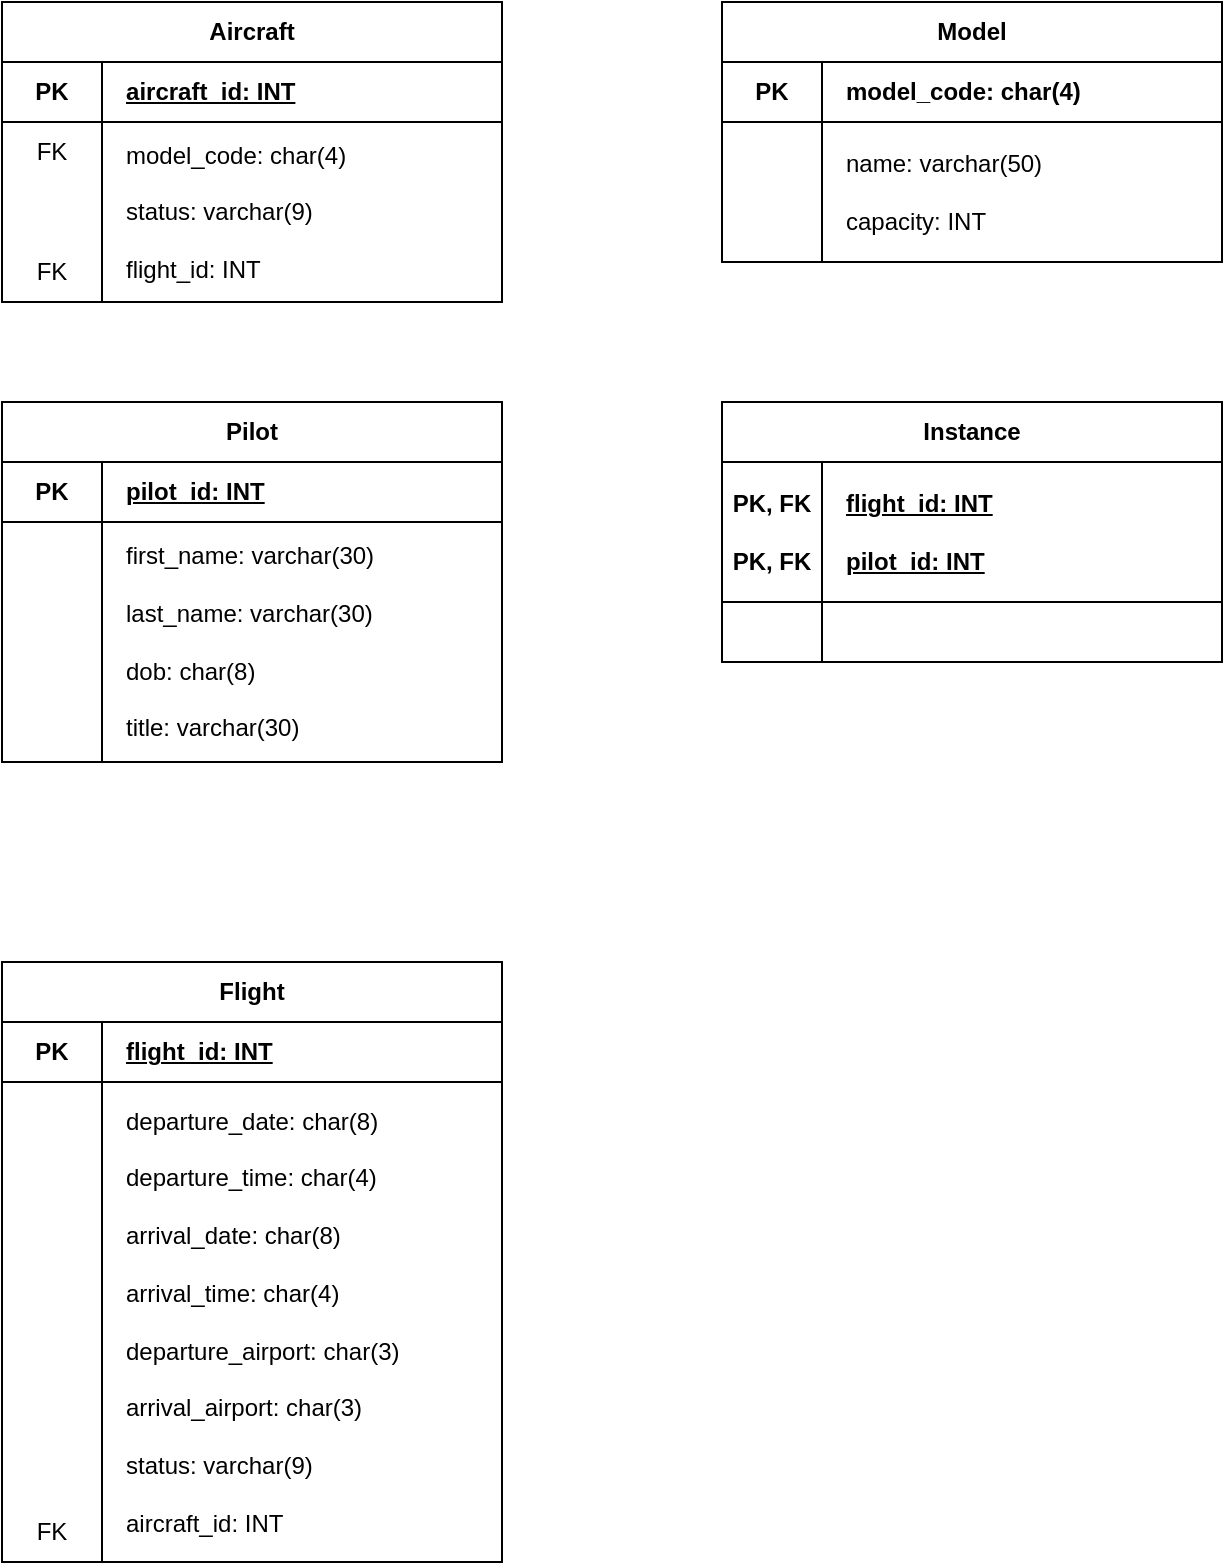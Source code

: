 <mxfile version="22.1.8" type="github">
  <diagram id="R2lEEEUBdFMjLlhIrx00" name="Page-1">
    <mxGraphModel dx="1154" dy="509" grid="1" gridSize="10" guides="1" tooltips="1" connect="1" arrows="1" fold="1" page="1" pageScale="1" pageWidth="850" pageHeight="1100" math="0" shadow="0" extFonts="Permanent Marker^https://fonts.googleapis.com/css?family=Permanent+Marker">
      <root>
        <mxCell id="0" />
        <mxCell id="1" parent="0" />
        <mxCell id="ir4UWvBM02QtJO0HviSu-25" value="&lt;b style=&quot;&quot;&gt;&lt;i&gt;&amp;nbsp; &amp;nbsp;&lt;/i&gt;&lt;u&gt;aircraft_id: INT&lt;/u&gt;&lt;/b&gt;" style="rounded=0;whiteSpace=wrap;html=1;fillColor=none;align=left;" vertex="1" parent="1">
          <mxGeometry x="160" y="70" width="200" height="30" as="geometry" />
        </mxCell>
        <mxCell id="ir4UWvBM02QtJO0HviSu-26" value="&lt;b&gt;PK&lt;/b&gt;" style="rounded=0;whiteSpace=wrap;html=1;fillColor=none;" vertex="1" parent="1">
          <mxGeometry x="110" y="70" width="50" height="30" as="geometry" />
        </mxCell>
        <mxCell id="ir4UWvBM02QtJO0HviSu-27" value="" style="rounded=0;whiteSpace=wrap;html=1;fillColor=none;" vertex="1" parent="1">
          <mxGeometry x="110" y="100" width="50" height="90" as="geometry" />
        </mxCell>
        <mxCell id="ir4UWvBM02QtJO0HviSu-28" value="&amp;nbsp; &amp;nbsp;model_code: char(4)&lt;br&gt;&lt;br&gt;&amp;nbsp; &amp;nbsp;status: varchar(9)&lt;br&gt;&lt;br&gt;&amp;nbsp; &amp;nbsp;flight_id: INT" style="rounded=0;whiteSpace=wrap;html=1;fillColor=none;align=left;" vertex="1" parent="1">
          <mxGeometry x="160" y="100" width="200" height="90" as="geometry" />
        </mxCell>
        <mxCell id="ir4UWvBM02QtJO0HviSu-29" value="&lt;b&gt;Aircraft&lt;/b&gt;" style="rounded=0;whiteSpace=wrap;html=1;fillColor=none;" vertex="1" parent="1">
          <mxGeometry x="110" y="40" width="250" height="30" as="geometry" />
        </mxCell>
        <mxCell id="ir4UWvBM02QtJO0HviSu-42" value="&lt;b style=&quot;&quot;&gt;&lt;i&gt;&amp;nbsp; &amp;nbsp;&lt;/i&gt;&lt;u&gt;flight_id: INT&lt;/u&gt;&lt;/b&gt;" style="rounded=0;whiteSpace=wrap;html=1;fillColor=none;align=left;" vertex="1" parent="1">
          <mxGeometry x="160" y="550" width="200" height="30" as="geometry" />
        </mxCell>
        <mxCell id="ir4UWvBM02QtJO0HviSu-43" value="&lt;b&gt;PK&lt;/b&gt;" style="rounded=0;whiteSpace=wrap;html=1;fillColor=none;" vertex="1" parent="1">
          <mxGeometry x="110" y="550" width="50" height="30" as="geometry" />
        </mxCell>
        <mxCell id="ir4UWvBM02QtJO0HviSu-44" value="" style="rounded=0;whiteSpace=wrap;html=1;fillColor=none;" vertex="1" parent="1">
          <mxGeometry x="110" y="580" width="50" height="240" as="geometry" />
        </mxCell>
        <mxCell id="ir4UWvBM02QtJO0HviSu-45" value="&amp;nbsp; &amp;nbsp;departure_date: char(8)&lt;br&gt;&lt;br&gt;&amp;nbsp; &amp;nbsp;departure_time: char(4)&lt;br&gt;&lt;br&gt;&amp;nbsp; &amp;nbsp;arrival_date: char(8)&lt;br&gt;&lt;br&gt;&amp;nbsp; &amp;nbsp;arrival_time: char(4)&lt;br&gt;&lt;br&gt;&amp;nbsp; &amp;nbsp;departure_airport: char(3)&lt;br&gt;&lt;br&gt;&amp;nbsp; &amp;nbsp;arrival_airport: char(3)&lt;br&gt;&lt;br&gt;&amp;nbsp; &amp;nbsp;status: varchar(9)&lt;br&gt;&lt;br&gt;&amp;nbsp; &amp;nbsp;aircraft_id: INT" style="rounded=0;whiteSpace=wrap;html=1;fillColor=none;align=left;" vertex="1" parent="1">
          <mxGeometry x="160" y="580" width="200" height="240" as="geometry" />
        </mxCell>
        <mxCell id="ir4UWvBM02QtJO0HviSu-46" value="&lt;b&gt;Flight&lt;/b&gt;" style="rounded=0;whiteSpace=wrap;html=1;fillColor=none;" vertex="1" parent="1">
          <mxGeometry x="110" y="520" width="250" height="30" as="geometry" />
        </mxCell>
        <mxCell id="ir4UWvBM02QtJO0HviSu-47" value="&lt;b style=&quot;&quot;&gt;&lt;i&gt;&amp;nbsp; &amp;nbsp;&lt;/i&gt;&lt;u&gt;pilot_id: INT&lt;/u&gt;&lt;/b&gt;" style="rounded=0;whiteSpace=wrap;html=1;fillColor=none;align=left;" vertex="1" parent="1">
          <mxGeometry x="160" y="270" width="200" height="30" as="geometry" />
        </mxCell>
        <mxCell id="ir4UWvBM02QtJO0HviSu-48" value="&lt;b&gt;PK&lt;/b&gt;" style="rounded=0;whiteSpace=wrap;html=1;fillColor=none;" vertex="1" parent="1">
          <mxGeometry x="110" y="270" width="50" height="30" as="geometry" />
        </mxCell>
        <mxCell id="ir4UWvBM02QtJO0HviSu-49" value="" style="rounded=0;whiteSpace=wrap;html=1;fillColor=none;" vertex="1" parent="1">
          <mxGeometry x="110" y="300" width="50" height="120" as="geometry" />
        </mxCell>
        <mxCell id="ir4UWvBM02QtJO0HviSu-50" value="&amp;nbsp; &amp;nbsp;first_name: varchar(30)&lt;br&gt;&lt;br&gt;&amp;nbsp; &amp;nbsp;last_name: varchar(30)&lt;br&gt;&lt;br&gt;&amp;nbsp; &amp;nbsp;dob: char(8)&lt;br&gt;&lt;br&gt;&amp;nbsp; &amp;nbsp;title: varchar(30)" style="rounded=0;whiteSpace=wrap;html=1;fillColor=none;align=left;" vertex="1" parent="1">
          <mxGeometry x="160" y="300" width="200" height="120" as="geometry" />
        </mxCell>
        <mxCell id="ir4UWvBM02QtJO0HviSu-51" value="&lt;b&gt;Pilot&lt;/b&gt;" style="rounded=0;whiteSpace=wrap;html=1;fillColor=none;" vertex="1" parent="1">
          <mxGeometry x="110" y="240" width="250" height="30" as="geometry" />
        </mxCell>
        <mxCell id="ir4UWvBM02QtJO0HviSu-57" value="&amp;nbsp; &amp;nbsp;&lt;b&gt;&lt;u&gt;flight_id: INT&lt;/u&gt;&lt;br&gt;&lt;br&gt;&amp;nbsp; &amp;nbsp;&lt;u&gt;pilot_id: INT&lt;/u&gt;&lt;br&gt;&lt;/b&gt;" style="rounded=0;whiteSpace=wrap;html=1;fillColor=none;align=left;" vertex="1" parent="1">
          <mxGeometry x="520" y="270" width="200" height="70" as="geometry" />
        </mxCell>
        <mxCell id="ir4UWvBM02QtJO0HviSu-58" value="&lt;b&gt;PK, FK&lt;br&gt;&lt;br&gt;PK, FK&lt;br&gt;&lt;/b&gt;" style="rounded=0;whiteSpace=wrap;html=1;fillColor=none;" vertex="1" parent="1">
          <mxGeometry x="470" y="270" width="50" height="70" as="geometry" />
        </mxCell>
        <mxCell id="ir4UWvBM02QtJO0HviSu-59" value="" style="rounded=0;whiteSpace=wrap;html=1;fillColor=none;" vertex="1" parent="1">
          <mxGeometry x="470" y="340" width="50" height="30" as="geometry" />
        </mxCell>
        <mxCell id="ir4UWvBM02QtJO0HviSu-60" value="" style="rounded=0;whiteSpace=wrap;html=1;fillColor=none;align=left;" vertex="1" parent="1">
          <mxGeometry x="520" y="340" width="200" height="30" as="geometry" />
        </mxCell>
        <mxCell id="ir4UWvBM02QtJO0HviSu-61" value="&lt;b&gt;Instance&lt;/b&gt;" style="rounded=0;whiteSpace=wrap;html=1;fillColor=none;" vertex="1" parent="1">
          <mxGeometry x="470" y="240" width="250" height="30" as="geometry" />
        </mxCell>
        <mxCell id="ir4UWvBM02QtJO0HviSu-62" value="&lt;b&gt;&lt;i&gt;&amp;nbsp; &amp;nbsp;&lt;/i&gt;model_code: char(4)&lt;/b&gt;" style="rounded=0;whiteSpace=wrap;html=1;fillColor=none;align=left;" vertex="1" parent="1">
          <mxGeometry x="520" y="70" width="200" height="30" as="geometry" />
        </mxCell>
        <mxCell id="ir4UWvBM02QtJO0HviSu-63" value="&lt;b&gt;PK&lt;/b&gt;" style="rounded=0;whiteSpace=wrap;html=1;fillColor=none;" vertex="1" parent="1">
          <mxGeometry x="470" y="70" width="50" height="30" as="geometry" />
        </mxCell>
        <mxCell id="ir4UWvBM02QtJO0HviSu-64" value="" style="rounded=0;whiteSpace=wrap;html=1;fillColor=none;" vertex="1" parent="1">
          <mxGeometry x="470" y="100" width="50" height="70" as="geometry" />
        </mxCell>
        <mxCell id="ir4UWvBM02QtJO0HviSu-65" value="&amp;nbsp; &amp;nbsp;name: varchar(50)&lt;br&gt;&lt;br&gt;&amp;nbsp; &amp;nbsp;capacity: INT" style="rounded=0;whiteSpace=wrap;html=1;fillColor=none;align=left;" vertex="1" parent="1">
          <mxGeometry x="520" y="100" width="200" height="70" as="geometry" />
        </mxCell>
        <mxCell id="ir4UWvBM02QtJO0HviSu-66" value="&lt;b&gt;Model&lt;/b&gt;" style="rounded=0;whiteSpace=wrap;html=1;fillColor=none;" vertex="1" parent="1">
          <mxGeometry x="470" y="40" width="250" height="30" as="geometry" />
        </mxCell>
        <mxCell id="ir4UWvBM02QtJO0HviSu-68" value="FK" style="rounded=0;whiteSpace=wrap;html=1;fillColor=none;strokeColor=none;" vertex="1" parent="1">
          <mxGeometry x="110" y="100" width="50" height="30" as="geometry" />
        </mxCell>
        <mxCell id="ir4UWvBM02QtJO0HviSu-70" value="FK" style="rounded=0;whiteSpace=wrap;html=1;fillColor=none;strokeColor=none;" vertex="1" parent="1">
          <mxGeometry x="110" y="160" width="50" height="30" as="geometry" />
        </mxCell>
        <mxCell id="ir4UWvBM02QtJO0HviSu-78" value="FK" style="rounded=0;whiteSpace=wrap;html=1;fillColor=none;strokeColor=none;" vertex="1" parent="1">
          <mxGeometry x="110" y="790" width="50" height="30" as="geometry" />
        </mxCell>
      </root>
    </mxGraphModel>
  </diagram>
</mxfile>
